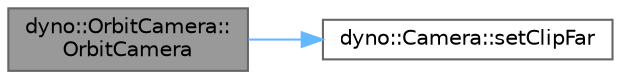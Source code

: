 digraph "dyno::OrbitCamera::OrbitCamera"
{
 // LATEX_PDF_SIZE
  bgcolor="transparent";
  edge [fontname=Helvetica,fontsize=10,labelfontname=Helvetica,labelfontsize=10];
  node [fontname=Helvetica,fontsize=10,shape=box,height=0.2,width=0.4];
  rankdir="LR";
  Node1 [id="Node000001",label="dyno::OrbitCamera::\lOrbitCamera",height=0.2,width=0.4,color="gray40", fillcolor="grey60", style="filled", fontcolor="black",tooltip=" "];
  Node1 -> Node2 [id="edge1_Node000001_Node000002",color="steelblue1",style="solid",tooltip=" "];
  Node2 [id="Node000002",label="dyno::Camera::setClipFar",height=0.2,width=0.4,color="grey40", fillcolor="white", style="filled",URL="$classdyno_1_1_camera.html#a1c328a15c0336a7f000d1bb939cb33f6",tooltip=" "];
}
